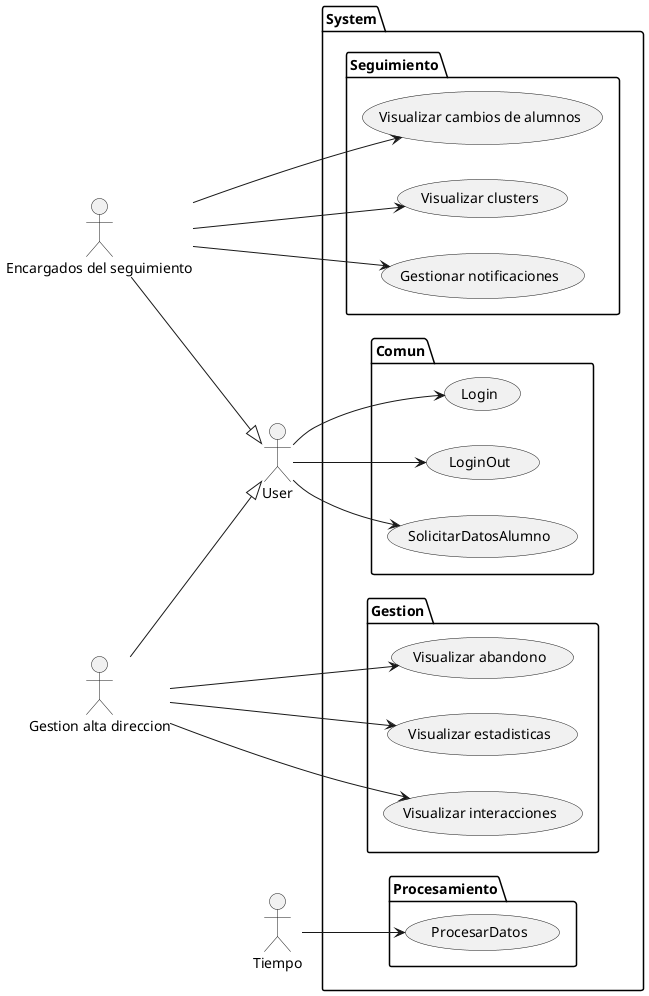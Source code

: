 @startuml Casos de uso
left to right direction

actor User
actor "Gestion alta direccion" as GAD
actor "Encargados del seguimiento"	as ESA
actor "Tiempo" as Tiempo

User <|-u- GAD
User <|-u- ESA

package System {

  package Comun {
    usecase "Login" as Login
    usecase "LoginOut" as LoginOut
    usecase "SolicitarDatosAlumno" as SDA
  }
  package Gestion {
    usecase "Visualizar abandono" as VA
    usecase "Visualizar estadisticas" as VE
    usecase "Visualizar interacciones" as VI
  }
  package Seguimiento {
    usecase "Visualizar cambios de alumnos" as VC
    usecase "Visualizar clusters" as VCL
    usecase "Gestionar notificaciones" as GN
  }
  package Procesamiento {
    usecase "ProcesarDatos" as PD
  }
}


User --> (Login)
User --> (LoginOut)
User --> (SDA)

GAD --> (VA)
GAD --> (VE)
GAD --> (VI)

ESA --> (VC)
ESA --> (VCL)
ESA --> (GN)

Tiempo --> PD

@enduml
